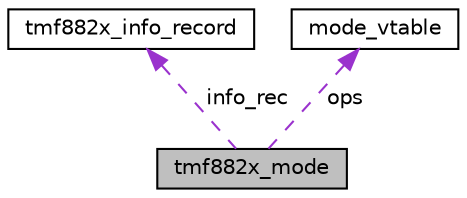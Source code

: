 digraph "tmf882x_mode"
{
 // LATEX_PDF_SIZE
  edge [fontname="Helvetica",fontsize="10",labelfontname="Helvetica",labelfontsize="10"];
  node [fontname="Helvetica",fontsize="10",shape=record];
  Node1 [label="tmf882x_mode",height=0.2,width=0.4,color="black", fillcolor="grey75", style="filled", fontcolor="black",tooltip="This is the Base mode context structure."];
  Node2 -> Node1 [dir="back",color="darkorchid3",fontsize="10",style="dashed",label=" info_rec" ,fontname="Helvetica"];
  Node2 [label="tmf882x_info_record",height=0.2,width=0.4,color="black", fillcolor="white", style="filled",URL="$structtmf882x__info__record.html",tooltip="This is the Base mode information record data."];
  Node3 -> Node1 [dir="back",color="darkorchid3",fontsize="10",style="dashed",label=" ops" ,fontname="Helvetica"];
  Node3 [label="mode_vtable",height=0.2,width=0.4,color="black", fillcolor="white", style="filled",URL="$structmode__vtable.html",tooltip="This is the Base mode behavioral function pointer structure."];
}
